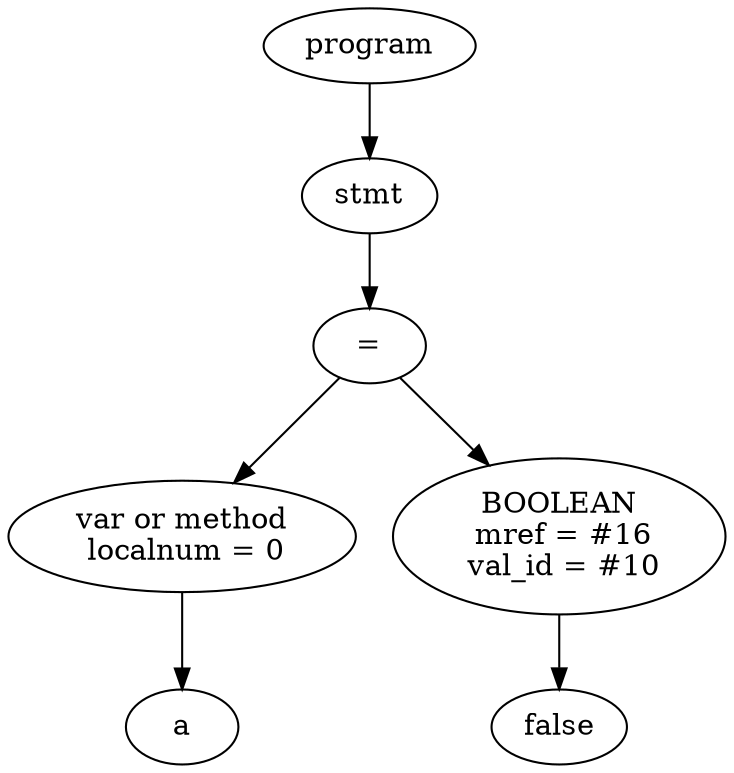 digraph G {
Id00E45248 [label="program"]
Id00E53D90 [label="stmt"]
Id00E53D30 [label="="]
Id00E451E8 [label="var or method\n localnum = 0"]
IdVal00E451E8 [label="a"]
Id00E451E8->IdVal00E451E8
Id00E53CD0 [label="BOOLEAN\n mref = #16\n val_id = #10"]
IdVal00E53CD0 [label="false"]
Id00E53CD0->IdVal00E53CD0
Id00E53D30->Id00E451E8
Id00E53D30->Id00E53CD0
Id00E53D90->Id00E53D30
Id00E45248->Id00E53D90
}
